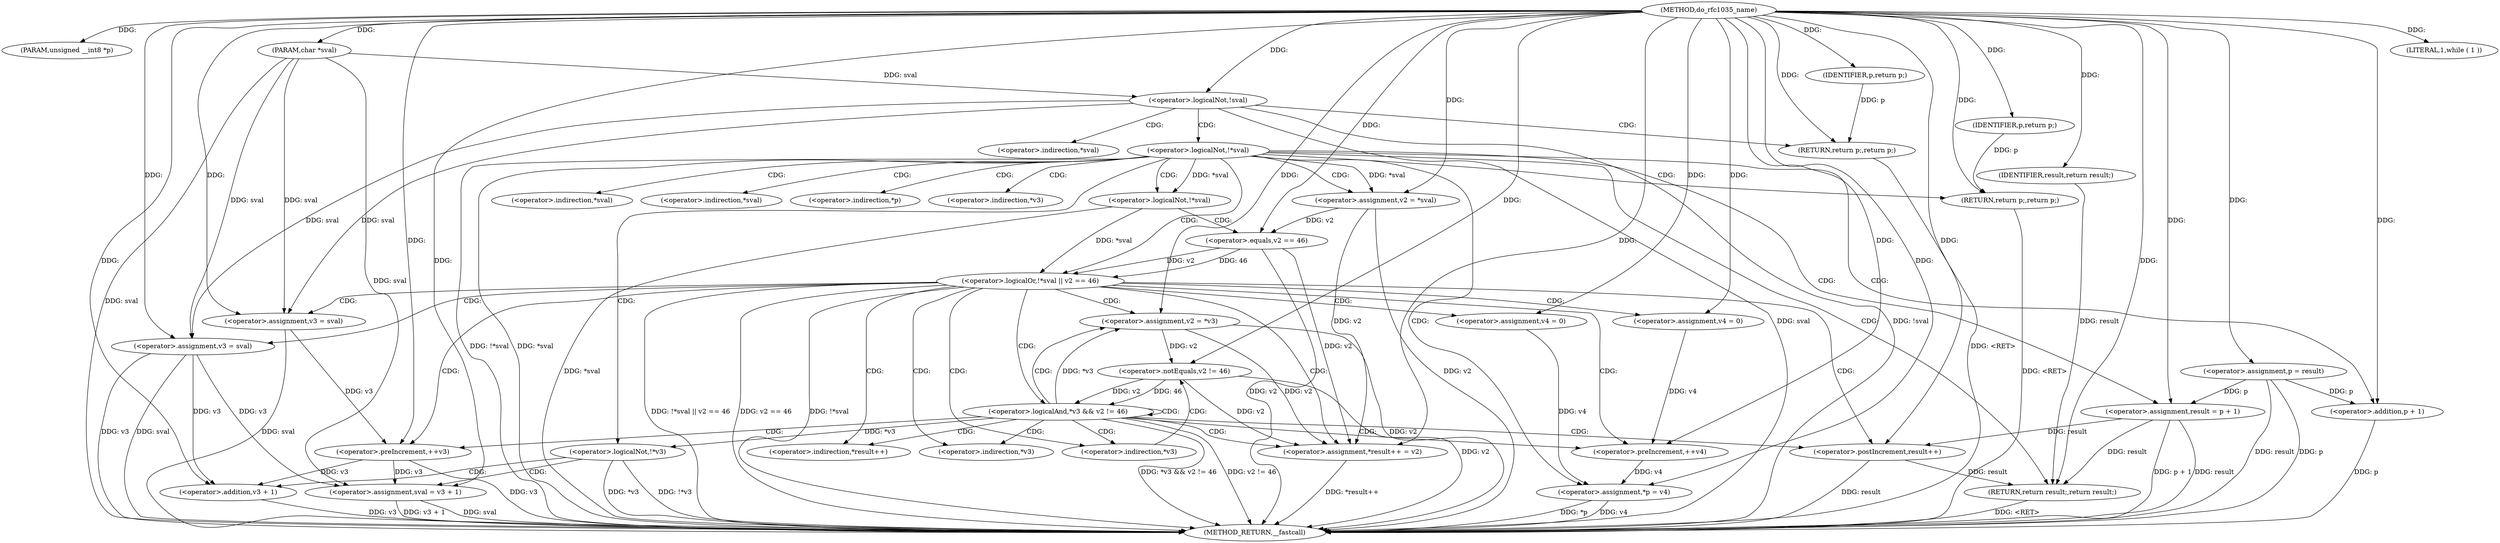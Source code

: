 digraph do_rfc1035_name {  
"1000105" [label = "(METHOD,do_rfc1035_name)" ]
"1000200" [label = "(METHOD_RETURN,__fastcall)" ]
"1000106" [label = "(PARAM,unsigned __int8 *p)" ]
"1000107" [label = "(PARAM,char *sval)" ]
"1000114" [label = "(<operator>.logicalNot,!sval)" ]
"1000116" [label = "(RETURN,return p;,return p;)" ]
"1000117" [label = "(IDENTIFIER,p,return p;)" ]
"1000119" [label = "(<operator>.logicalNot,!*sval)" ]
"1000122" [label = "(RETURN,return p;,return p;)" ]
"1000123" [label = "(IDENTIFIER,p,return p;)" ]
"1000125" [label = "(LITERAL,1,while ( 1 ))" ]
"1000127" [label = "(<operator>.assignment,result = p + 1)" ]
"1000129" [label = "(<operator>.addition,p + 1)" ]
"1000132" [label = "(<operator>.assignment,v2 = *sval)" ]
"1000137" [label = "(<operator>.logicalOr,!*sval || v2 == 46)" ]
"1000138" [label = "(<operator>.logicalNot,!*sval)" ]
"1000141" [label = "(<operator>.equals,v2 == 46)" ]
"1000145" [label = "(<operator>.assignment,v3 = sval)" ]
"1000148" [label = "(<operator>.assignment,v4 = 0)" ]
"1000153" [label = "(<operator>.assignment,v3 = sval)" ]
"1000156" [label = "(<operator>.assignment,v4 = 0)" ]
"1000161" [label = "(<operator>.assignment,*result++ = v2)" ]
"1000163" [label = "(<operator>.postIncrement,result++)" ]
"1000166" [label = "(<operator>.preIncrement,++v3)" ]
"1000168" [label = "(<operator>.preIncrement,++v4)" ]
"1000170" [label = "(<operator>.assignment,v2 = *v3)" ]
"1000174" [label = "(<operator>.logicalAnd,*v3 && v2 != 46)" ]
"1000177" [label = "(<operator>.notEquals,v2 != 46)" ]
"1000180" [label = "(<operator>.assignment,*p = v4)" ]
"1000185" [label = "(<operator>.logicalNot,!*v3)" ]
"1000189" [label = "(<operator>.assignment,sval = v3 + 1)" ]
"1000191" [label = "(<operator>.addition,v3 + 1)" ]
"1000195" [label = "(<operator>.assignment,p = result)" ]
"1000198" [label = "(RETURN,return result;,return result;)" ]
"1000199" [label = "(IDENTIFIER,result,return result;)" ]
"1000120" [label = "(<operator>.indirection,*sval)" ]
"1000134" [label = "(<operator>.indirection,*sval)" ]
"1000139" [label = "(<operator>.indirection,*sval)" ]
"1000162" [label = "(<operator>.indirection,*result++)" ]
"1000172" [label = "(<operator>.indirection,*v3)" ]
"1000175" [label = "(<operator>.indirection,*v3)" ]
"1000181" [label = "(<operator>.indirection,*p)" ]
"1000186" [label = "(<operator>.indirection,*v3)" ]
  "1000116" -> "1000200"  [ label = "DDG: <RET>"] 
  "1000198" -> "1000200"  [ label = "DDG: <RET>"] 
  "1000174" -> "1000200"  [ label = "DDG: *v3 && v2 != 46"] 
  "1000141" -> "1000200"  [ label = "DDG: v2"] 
  "1000177" -> "1000200"  [ label = "DDG: v2"] 
  "1000119" -> "1000200"  [ label = "DDG: !*sval"] 
  "1000137" -> "1000200"  [ label = "DDG: !*sval"] 
  "1000185" -> "1000200"  [ label = "DDG: !*v3"] 
  "1000170" -> "1000200"  [ label = "DDG: v2"] 
  "1000114" -> "1000200"  [ label = "DDG: !sval"] 
  "1000127" -> "1000200"  [ label = "DDG: p + 1"] 
  "1000195" -> "1000200"  [ label = "DDG: result"] 
  "1000145" -> "1000200"  [ label = "DDG: v3"] 
  "1000180" -> "1000200"  [ label = "DDG: *p"] 
  "1000163" -> "1000200"  [ label = "DDG: result"] 
  "1000166" -> "1000200"  [ label = "DDG: v3"] 
  "1000107" -> "1000200"  [ label = "DDG: sval"] 
  "1000127" -> "1000200"  [ label = "DDG: result"] 
  "1000189" -> "1000200"  [ label = "DDG: v3 + 1"] 
  "1000119" -> "1000200"  [ label = "DDG: *sval"] 
  "1000138" -> "1000200"  [ label = "DDG: *sval"] 
  "1000137" -> "1000200"  [ label = "DDG: !*sval || v2 == 46"] 
  "1000129" -> "1000200"  [ label = "DDG: p"] 
  "1000180" -> "1000200"  [ label = "DDG: v4"] 
  "1000132" -> "1000200"  [ label = "DDG: v2"] 
  "1000145" -> "1000200"  [ label = "DDG: sval"] 
  "1000153" -> "1000200"  [ label = "DDG: sval"] 
  "1000189" -> "1000200"  [ label = "DDG: sval"] 
  "1000114" -> "1000200"  [ label = "DDG: sval"] 
  "1000137" -> "1000200"  [ label = "DDG: v2 == 46"] 
  "1000191" -> "1000200"  [ label = "DDG: v3"] 
  "1000174" -> "1000200"  [ label = "DDG: v2 != 46"] 
  "1000195" -> "1000200"  [ label = "DDG: p"] 
  "1000161" -> "1000200"  [ label = "DDG: *result++"] 
  "1000185" -> "1000200"  [ label = "DDG: *v3"] 
  "1000122" -> "1000200"  [ label = "DDG: <RET>"] 
  "1000105" -> "1000106"  [ label = "DDG: "] 
  "1000105" -> "1000107"  [ label = "DDG: "] 
  "1000107" -> "1000114"  [ label = "DDG: sval"] 
  "1000105" -> "1000114"  [ label = "DDG: "] 
  "1000117" -> "1000116"  [ label = "DDG: p"] 
  "1000105" -> "1000116"  [ label = "DDG: "] 
  "1000105" -> "1000117"  [ label = "DDG: "] 
  "1000123" -> "1000122"  [ label = "DDG: p"] 
  "1000105" -> "1000122"  [ label = "DDG: "] 
  "1000105" -> "1000123"  [ label = "DDG: "] 
  "1000105" -> "1000125"  [ label = "DDG: "] 
  "1000195" -> "1000127"  [ label = "DDG: p"] 
  "1000105" -> "1000127"  [ label = "DDG: "] 
  "1000195" -> "1000129"  [ label = "DDG: p"] 
  "1000105" -> "1000129"  [ label = "DDG: "] 
  "1000119" -> "1000132"  [ label = "DDG: *sval"] 
  "1000105" -> "1000132"  [ label = "DDG: "] 
  "1000138" -> "1000137"  [ label = "DDG: *sval"] 
  "1000119" -> "1000138"  [ label = "DDG: *sval"] 
  "1000141" -> "1000137"  [ label = "DDG: v2"] 
  "1000141" -> "1000137"  [ label = "DDG: 46"] 
  "1000132" -> "1000141"  [ label = "DDG: v2"] 
  "1000105" -> "1000141"  [ label = "DDG: "] 
  "1000114" -> "1000145"  [ label = "DDG: sval"] 
  "1000107" -> "1000145"  [ label = "DDG: sval"] 
  "1000105" -> "1000145"  [ label = "DDG: "] 
  "1000105" -> "1000148"  [ label = "DDG: "] 
  "1000114" -> "1000153"  [ label = "DDG: sval"] 
  "1000107" -> "1000153"  [ label = "DDG: sval"] 
  "1000105" -> "1000153"  [ label = "DDG: "] 
  "1000105" -> "1000156"  [ label = "DDG: "] 
  "1000141" -> "1000161"  [ label = "DDG: v2"] 
  "1000177" -> "1000161"  [ label = "DDG: v2"] 
  "1000132" -> "1000161"  [ label = "DDG: v2"] 
  "1000170" -> "1000161"  [ label = "DDG: v2"] 
  "1000105" -> "1000161"  [ label = "DDG: "] 
  "1000127" -> "1000163"  [ label = "DDG: result"] 
  "1000105" -> "1000163"  [ label = "DDG: "] 
  "1000153" -> "1000166"  [ label = "DDG: v3"] 
  "1000105" -> "1000166"  [ label = "DDG: "] 
  "1000156" -> "1000168"  [ label = "DDG: v4"] 
  "1000105" -> "1000168"  [ label = "DDG: "] 
  "1000174" -> "1000170"  [ label = "DDG: *v3"] 
  "1000105" -> "1000170"  [ label = "DDG: "] 
  "1000177" -> "1000174"  [ label = "DDG: v2"] 
  "1000177" -> "1000174"  [ label = "DDG: 46"] 
  "1000170" -> "1000177"  [ label = "DDG: v2"] 
  "1000105" -> "1000177"  [ label = "DDG: "] 
  "1000148" -> "1000180"  [ label = "DDG: v4"] 
  "1000168" -> "1000180"  [ label = "DDG: v4"] 
  "1000105" -> "1000180"  [ label = "DDG: "] 
  "1000174" -> "1000185"  [ label = "DDG: *v3"] 
  "1000166" -> "1000189"  [ label = "DDG: v3"] 
  "1000145" -> "1000189"  [ label = "DDG: v3"] 
  "1000105" -> "1000189"  [ label = "DDG: "] 
  "1000107" -> "1000189"  [ label = "DDG: sval"] 
  "1000166" -> "1000191"  [ label = "DDG: v3"] 
  "1000145" -> "1000191"  [ label = "DDG: v3"] 
  "1000105" -> "1000191"  [ label = "DDG: "] 
  "1000105" -> "1000195"  [ label = "DDG: "] 
  "1000199" -> "1000198"  [ label = "DDG: result"] 
  "1000163" -> "1000198"  [ label = "DDG: result"] 
  "1000127" -> "1000198"  [ label = "DDG: result"] 
  "1000105" -> "1000198"  [ label = "DDG: "] 
  "1000105" -> "1000199"  [ label = "DDG: "] 
  "1000114" -> "1000120"  [ label = "CDG: "] 
  "1000114" -> "1000119"  [ label = "CDG: "] 
  "1000114" -> "1000116"  [ label = "CDG: "] 
  "1000119" -> "1000198"  [ label = "CDG: "] 
  "1000119" -> "1000122"  [ label = "CDG: "] 
  "1000119" -> "1000186"  [ label = "CDG: "] 
  "1000119" -> "1000185"  [ label = "CDG: "] 
  "1000119" -> "1000181"  [ label = "CDG: "] 
  "1000119" -> "1000180"  [ label = "CDG: "] 
  "1000119" -> "1000127"  [ label = "CDG: "] 
  "1000119" -> "1000139"  [ label = "CDG: "] 
  "1000119" -> "1000138"  [ label = "CDG: "] 
  "1000119" -> "1000137"  [ label = "CDG: "] 
  "1000119" -> "1000134"  [ label = "CDG: "] 
  "1000119" -> "1000132"  [ label = "CDG: "] 
  "1000119" -> "1000129"  [ label = "CDG: "] 
  "1000137" -> "1000175"  [ label = "CDG: "] 
  "1000137" -> "1000174"  [ label = "CDG: "] 
  "1000137" -> "1000172"  [ label = "CDG: "] 
  "1000137" -> "1000170"  [ label = "CDG: "] 
  "1000137" -> "1000168"  [ label = "CDG: "] 
  "1000137" -> "1000166"  [ label = "CDG: "] 
  "1000137" -> "1000163"  [ label = "CDG: "] 
  "1000137" -> "1000162"  [ label = "CDG: "] 
  "1000137" -> "1000161"  [ label = "CDG: "] 
  "1000137" -> "1000156"  [ label = "CDG: "] 
  "1000137" -> "1000153"  [ label = "CDG: "] 
  "1000137" -> "1000148"  [ label = "CDG: "] 
  "1000137" -> "1000145"  [ label = "CDG: "] 
  "1000138" -> "1000141"  [ label = "CDG: "] 
  "1000174" -> "1000175"  [ label = "CDG: "] 
  "1000174" -> "1000174"  [ label = "CDG: "] 
  "1000174" -> "1000172"  [ label = "CDG: "] 
  "1000174" -> "1000170"  [ label = "CDG: "] 
  "1000174" -> "1000168"  [ label = "CDG: "] 
  "1000174" -> "1000166"  [ label = "CDG: "] 
  "1000174" -> "1000163"  [ label = "CDG: "] 
  "1000174" -> "1000162"  [ label = "CDG: "] 
  "1000174" -> "1000161"  [ label = "CDG: "] 
  "1000175" -> "1000177"  [ label = "CDG: "] 
  "1000185" -> "1000191"  [ label = "CDG: "] 
  "1000185" -> "1000189"  [ label = "CDG: "] 
}
